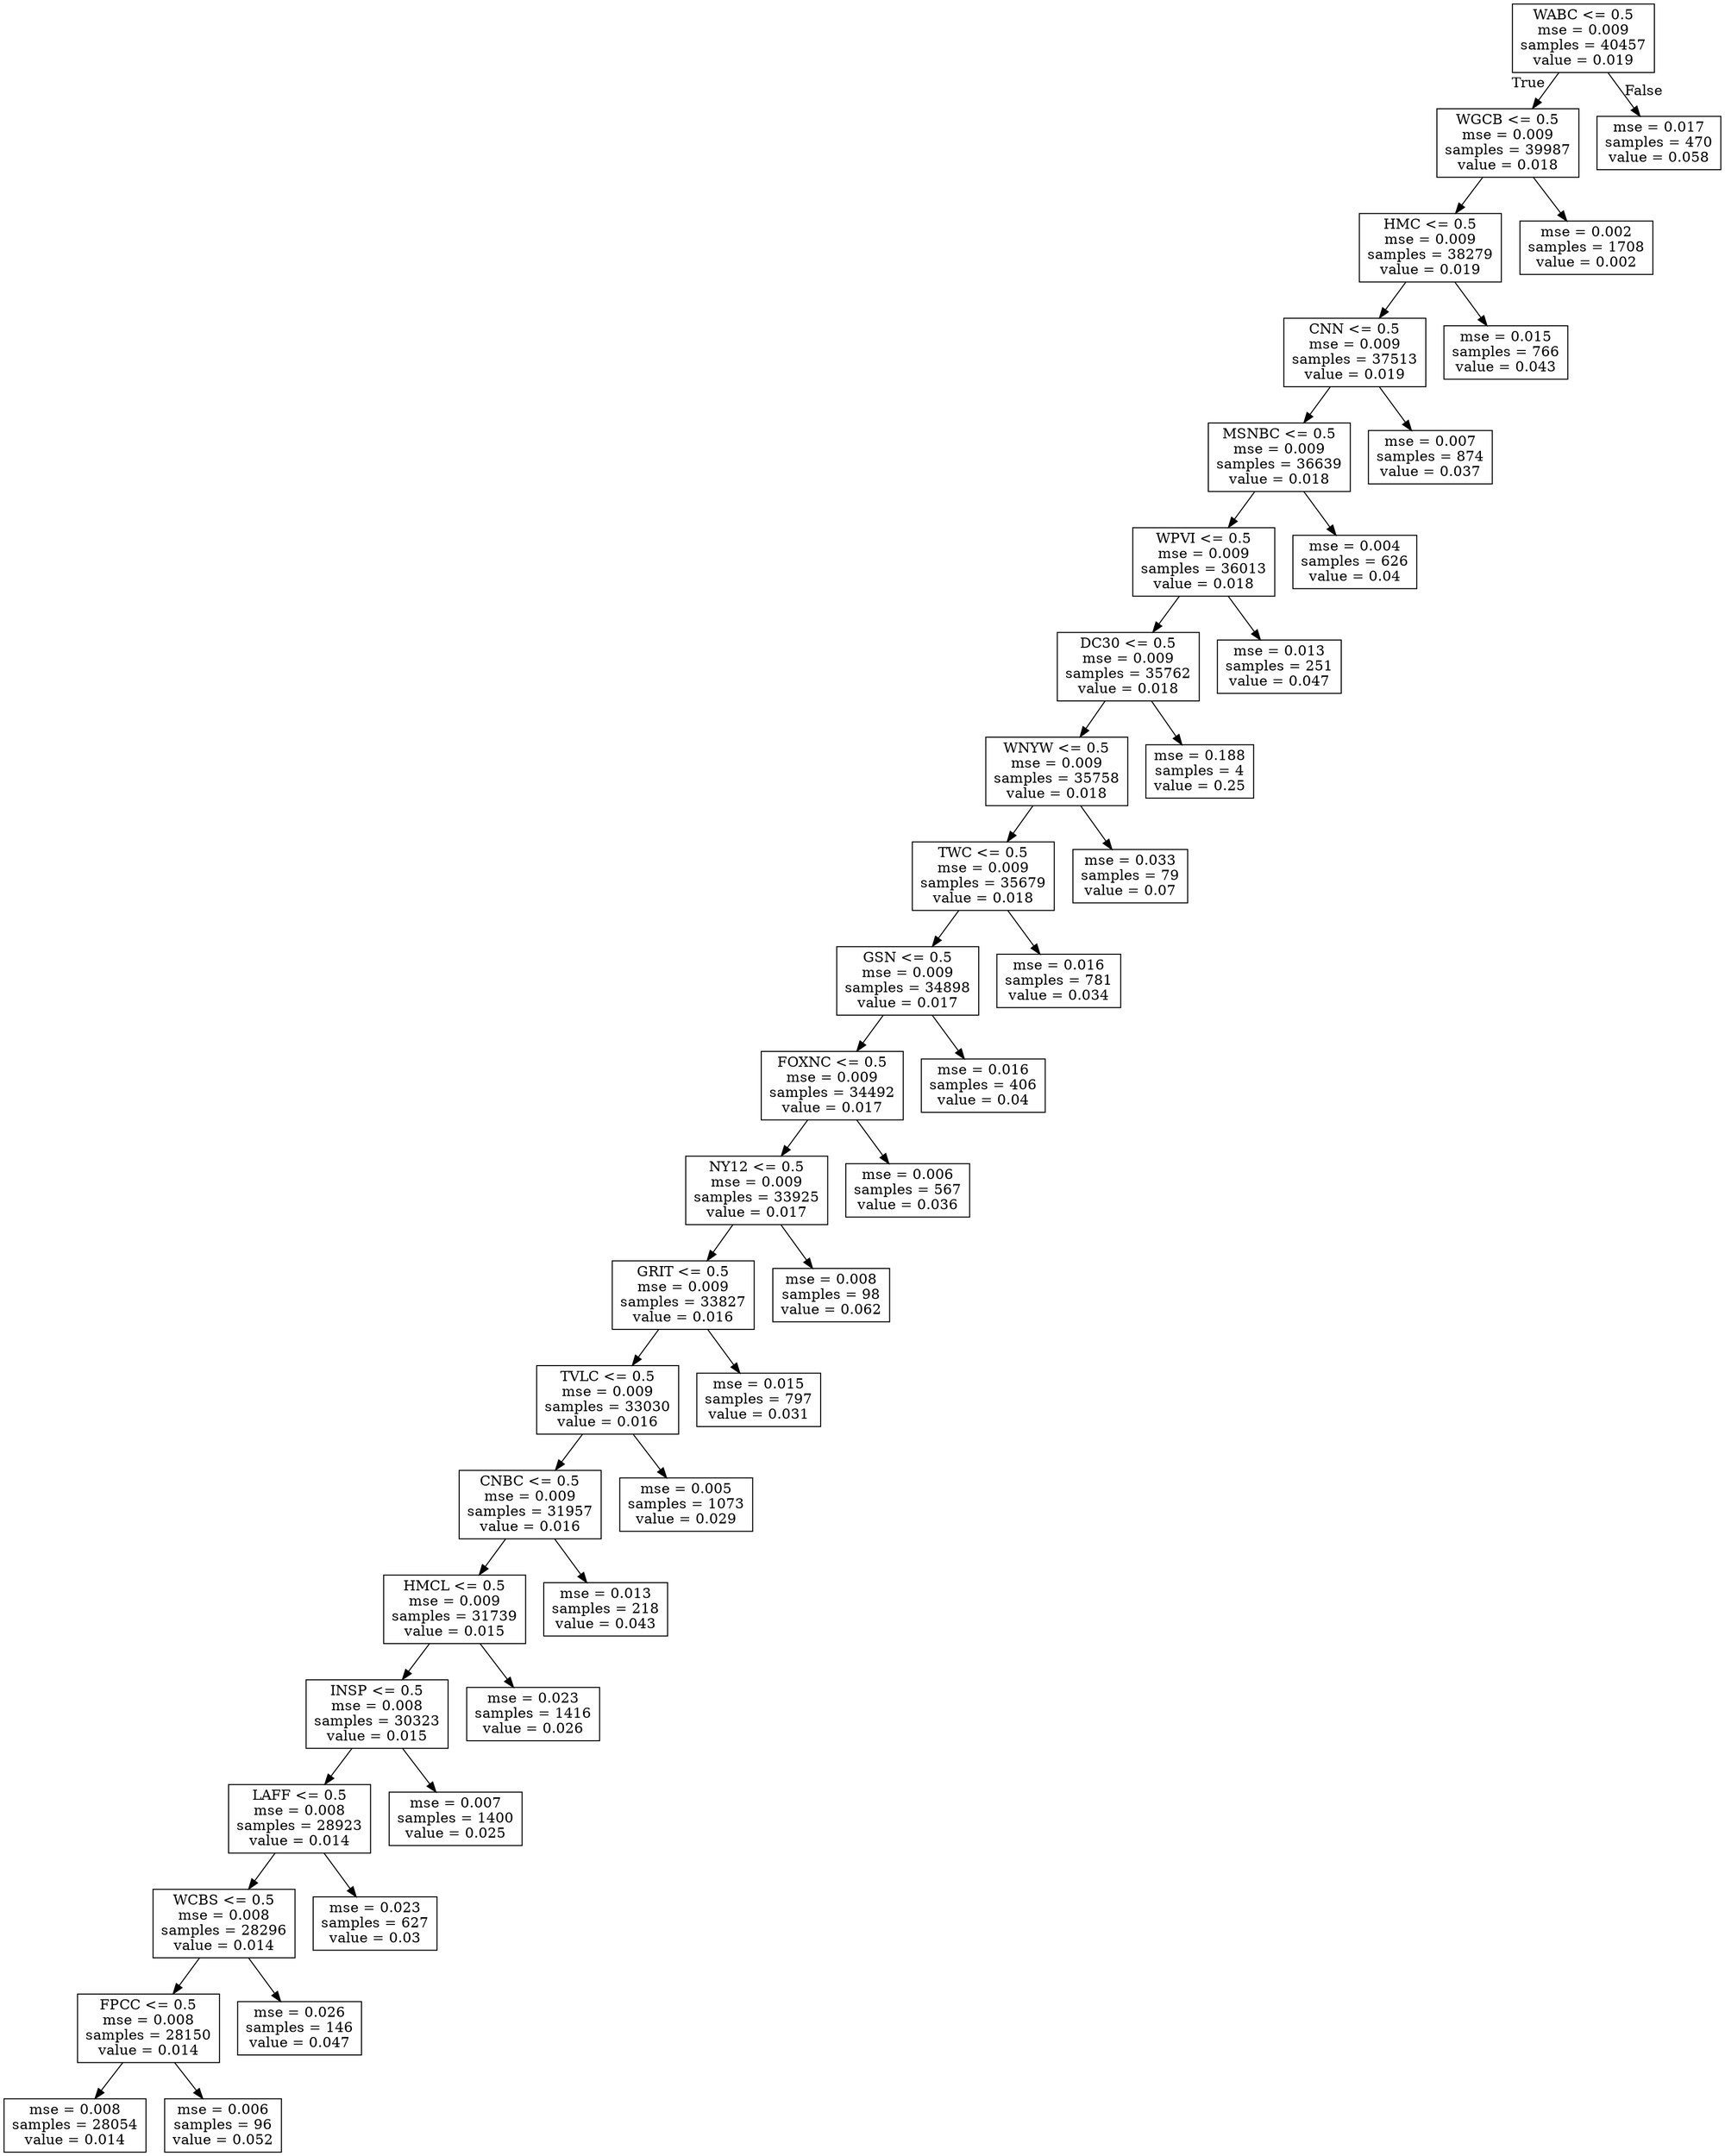 digraph Tree {
node [shape=box] ;
0 [label="WABC <= 0.5\nmse = 0.009\nsamples = 40457\nvalue = 0.019"] ;
1 [label="WGCB <= 0.5\nmse = 0.009\nsamples = 39987\nvalue = 0.018"] ;
0 -> 1 [labeldistance=2.5, labelangle=45, headlabel="True"] ;
2 [label="HMC <= 0.5\nmse = 0.009\nsamples = 38279\nvalue = 0.019"] ;
1 -> 2 ;
3 [label="CNN <= 0.5\nmse = 0.009\nsamples = 37513\nvalue = 0.019"] ;
2 -> 3 ;
4 [label="MSNBC <= 0.5\nmse = 0.009\nsamples = 36639\nvalue = 0.018"] ;
3 -> 4 ;
5 [label="WPVI <= 0.5\nmse = 0.009\nsamples = 36013\nvalue = 0.018"] ;
4 -> 5 ;
6 [label="DC30 <= 0.5\nmse = 0.009\nsamples = 35762\nvalue = 0.018"] ;
5 -> 6 ;
7 [label="WNYW <= 0.5\nmse = 0.009\nsamples = 35758\nvalue = 0.018"] ;
6 -> 7 ;
8 [label="TWC <= 0.5\nmse = 0.009\nsamples = 35679\nvalue = 0.018"] ;
7 -> 8 ;
9 [label="GSN <= 0.5\nmse = 0.009\nsamples = 34898\nvalue = 0.017"] ;
8 -> 9 ;
10 [label="FOXNC <= 0.5\nmse = 0.009\nsamples = 34492\nvalue = 0.017"] ;
9 -> 10 ;
11 [label="NY12 <= 0.5\nmse = 0.009\nsamples = 33925\nvalue = 0.017"] ;
10 -> 11 ;
12 [label="GRIT <= 0.5\nmse = 0.009\nsamples = 33827\nvalue = 0.016"] ;
11 -> 12 ;
13 [label="TVLC <= 0.5\nmse = 0.009\nsamples = 33030\nvalue = 0.016"] ;
12 -> 13 ;
14 [label="CNBC <= 0.5\nmse = 0.009\nsamples = 31957\nvalue = 0.016"] ;
13 -> 14 ;
15 [label="HMCL <= 0.5\nmse = 0.009\nsamples = 31739\nvalue = 0.015"] ;
14 -> 15 ;
16 [label="INSP <= 0.5\nmse = 0.008\nsamples = 30323\nvalue = 0.015"] ;
15 -> 16 ;
17 [label="LAFF <= 0.5\nmse = 0.008\nsamples = 28923\nvalue = 0.014"] ;
16 -> 17 ;
18 [label="WCBS <= 0.5\nmse = 0.008\nsamples = 28296\nvalue = 0.014"] ;
17 -> 18 ;
19 [label="FPCC <= 0.5\nmse = 0.008\nsamples = 28150\nvalue = 0.014"] ;
18 -> 19 ;
20 [label="mse = 0.008\nsamples = 28054\nvalue = 0.014"] ;
19 -> 20 ;
21 [label="mse = 0.006\nsamples = 96\nvalue = 0.052"] ;
19 -> 21 ;
22 [label="mse = 0.026\nsamples = 146\nvalue = 0.047"] ;
18 -> 22 ;
23 [label="mse = 0.023\nsamples = 627\nvalue = 0.03"] ;
17 -> 23 ;
24 [label="mse = 0.007\nsamples = 1400\nvalue = 0.025"] ;
16 -> 24 ;
25 [label="mse = 0.023\nsamples = 1416\nvalue = 0.026"] ;
15 -> 25 ;
26 [label="mse = 0.013\nsamples = 218\nvalue = 0.043"] ;
14 -> 26 ;
27 [label="mse = 0.005\nsamples = 1073\nvalue = 0.029"] ;
13 -> 27 ;
28 [label="mse = 0.015\nsamples = 797\nvalue = 0.031"] ;
12 -> 28 ;
29 [label="mse = 0.008\nsamples = 98\nvalue = 0.062"] ;
11 -> 29 ;
30 [label="mse = 0.006\nsamples = 567\nvalue = 0.036"] ;
10 -> 30 ;
31 [label="mse = 0.016\nsamples = 406\nvalue = 0.04"] ;
9 -> 31 ;
32 [label="mse = 0.016\nsamples = 781\nvalue = 0.034"] ;
8 -> 32 ;
33 [label="mse = 0.033\nsamples = 79\nvalue = 0.07"] ;
7 -> 33 ;
34 [label="mse = 0.188\nsamples = 4\nvalue = 0.25"] ;
6 -> 34 ;
35 [label="mse = 0.013\nsamples = 251\nvalue = 0.047"] ;
5 -> 35 ;
36 [label="mse = 0.004\nsamples = 626\nvalue = 0.04"] ;
4 -> 36 ;
37 [label="mse = 0.007\nsamples = 874\nvalue = 0.037"] ;
3 -> 37 ;
38 [label="mse = 0.015\nsamples = 766\nvalue = 0.043"] ;
2 -> 38 ;
39 [label="mse = 0.002\nsamples = 1708\nvalue = 0.002"] ;
1 -> 39 ;
40 [label="mse = 0.017\nsamples = 470\nvalue = 0.058"] ;
0 -> 40 [labeldistance=2.5, labelangle=-45, headlabel="False"] ;
}